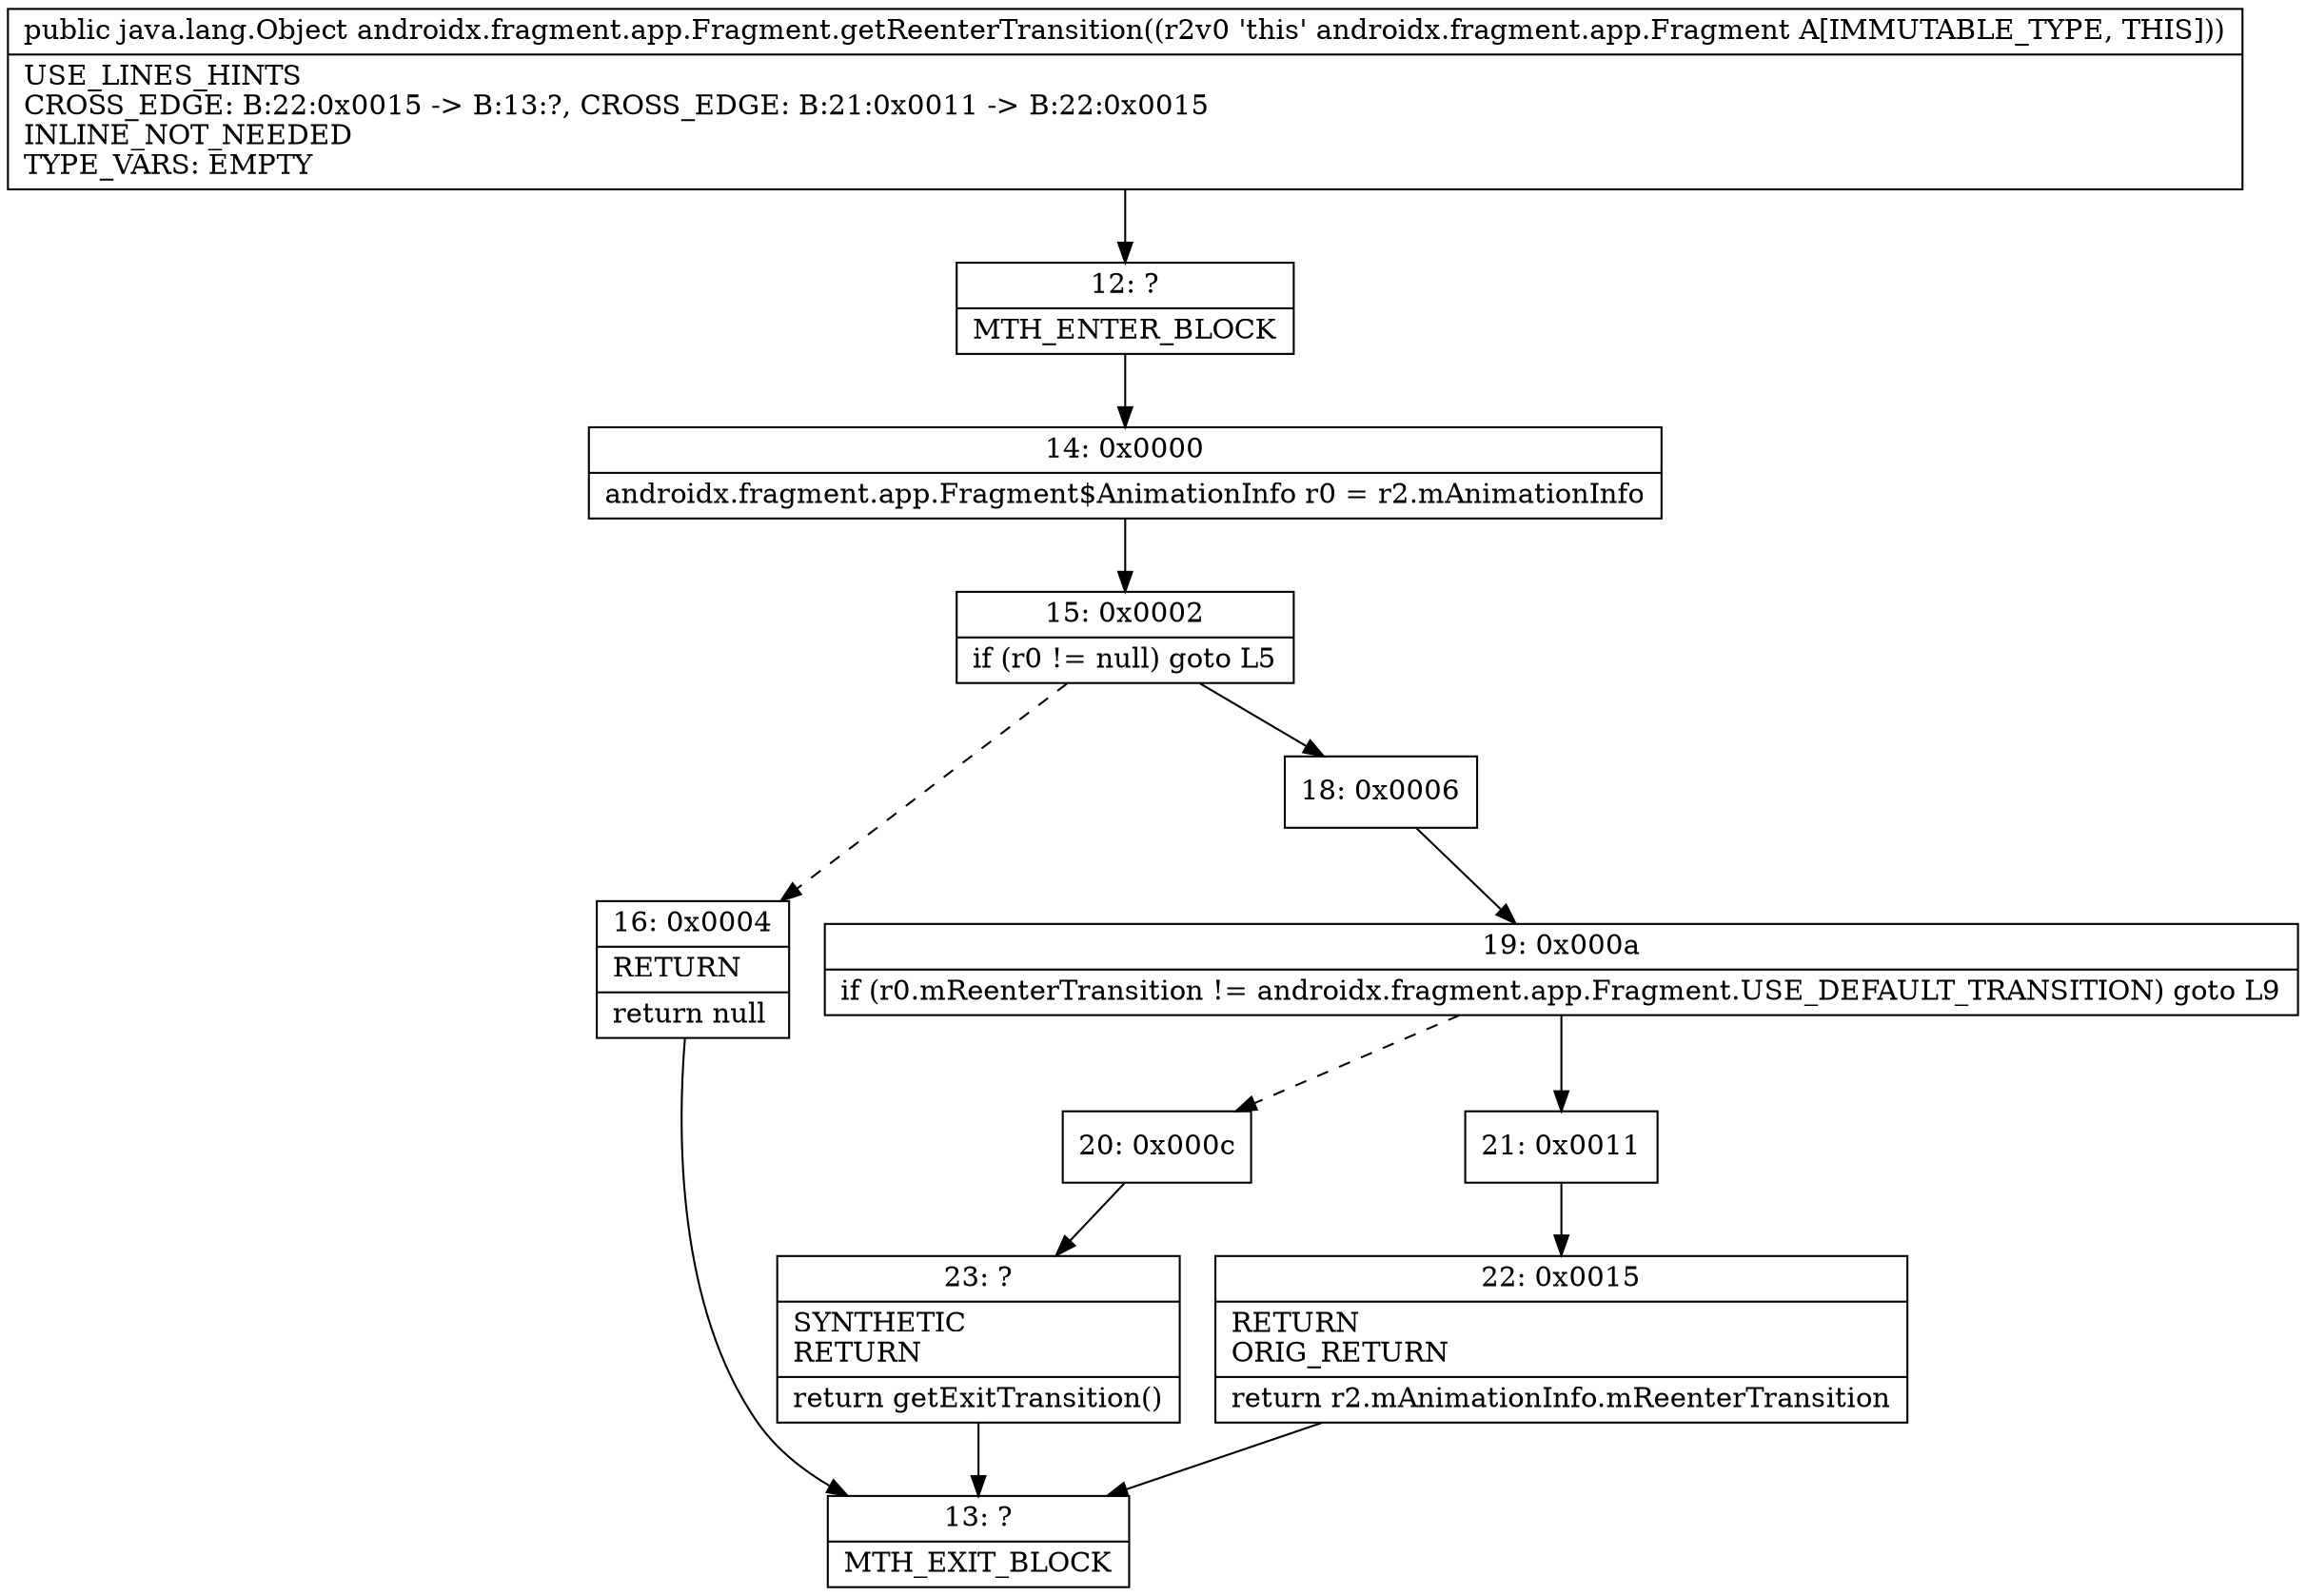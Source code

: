 digraph "CFG forandroidx.fragment.app.Fragment.getReenterTransition()Ljava\/lang\/Object;" {
Node_12 [shape=record,label="{12\:\ ?|MTH_ENTER_BLOCK\l}"];
Node_14 [shape=record,label="{14\:\ 0x0000|androidx.fragment.app.Fragment$AnimationInfo r0 = r2.mAnimationInfo\l}"];
Node_15 [shape=record,label="{15\:\ 0x0002|if (r0 != null) goto L5\l}"];
Node_16 [shape=record,label="{16\:\ 0x0004|RETURN\l|return null\l}"];
Node_13 [shape=record,label="{13\:\ ?|MTH_EXIT_BLOCK\l}"];
Node_18 [shape=record,label="{18\:\ 0x0006}"];
Node_19 [shape=record,label="{19\:\ 0x000a|if (r0.mReenterTransition != androidx.fragment.app.Fragment.USE_DEFAULT_TRANSITION) goto L9\l}"];
Node_20 [shape=record,label="{20\:\ 0x000c}"];
Node_23 [shape=record,label="{23\:\ ?|SYNTHETIC\lRETURN\l|return getExitTransition()\l}"];
Node_21 [shape=record,label="{21\:\ 0x0011}"];
Node_22 [shape=record,label="{22\:\ 0x0015|RETURN\lORIG_RETURN\l|return r2.mAnimationInfo.mReenterTransition\l}"];
MethodNode[shape=record,label="{public java.lang.Object androidx.fragment.app.Fragment.getReenterTransition((r2v0 'this' androidx.fragment.app.Fragment A[IMMUTABLE_TYPE, THIS]))  | USE_LINES_HINTS\lCROSS_EDGE: B:22:0x0015 \-\> B:13:?, CROSS_EDGE: B:21:0x0011 \-\> B:22:0x0015\lINLINE_NOT_NEEDED\lTYPE_VARS: EMPTY\l}"];
MethodNode -> Node_12;Node_12 -> Node_14;
Node_14 -> Node_15;
Node_15 -> Node_16[style=dashed];
Node_15 -> Node_18;
Node_16 -> Node_13;
Node_18 -> Node_19;
Node_19 -> Node_20[style=dashed];
Node_19 -> Node_21;
Node_20 -> Node_23;
Node_23 -> Node_13;
Node_21 -> Node_22;
Node_22 -> Node_13;
}

